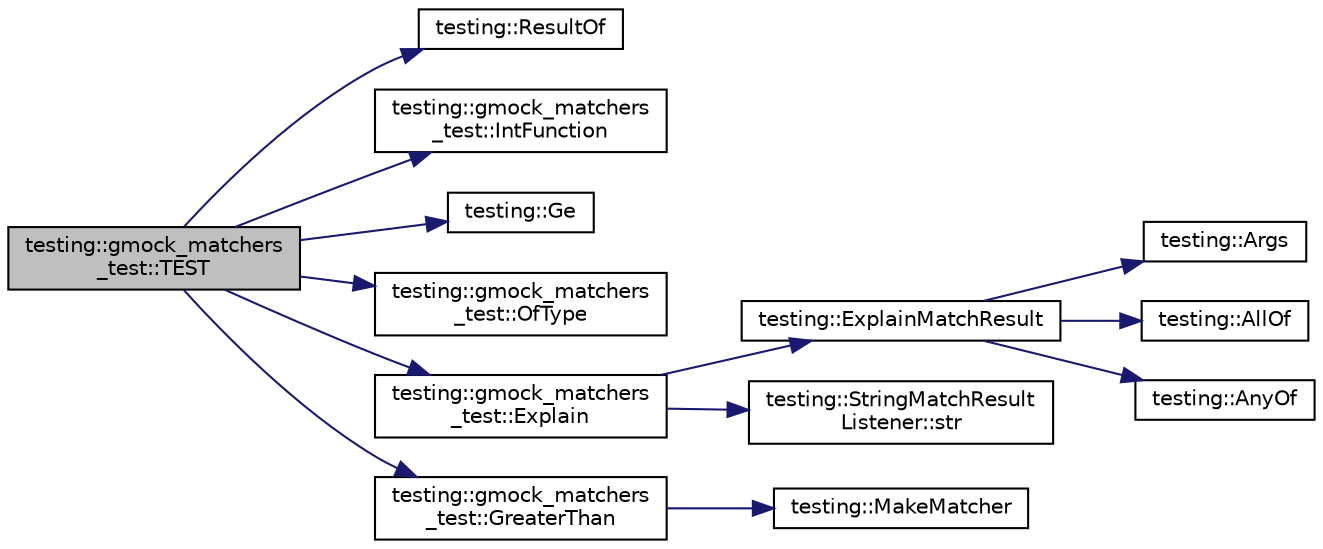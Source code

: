 digraph "testing::gmock_matchers_test::TEST"
{
  edge [fontname="Helvetica",fontsize="10",labelfontname="Helvetica",labelfontsize="10"];
  node [fontname="Helvetica",fontsize="10",shape=record];
  rankdir="LR";
  Node1341 [label="testing::gmock_matchers\l_test::TEST",height=0.2,width=0.4,color="black", fillcolor="grey75", style="filled", fontcolor="black"];
  Node1341 -> Node1342 [color="midnightblue",fontsize="10",style="solid",fontname="Helvetica"];
  Node1342 [label="testing::ResultOf",height=0.2,width=0.4,color="black", fillcolor="white", style="filled",URL="$d0/d75/namespacetesting.html#aaadb51dd383baa95f123ab891d4f8a5f"];
  Node1341 -> Node1343 [color="midnightblue",fontsize="10",style="solid",fontname="Helvetica"];
  Node1343 [label="testing::gmock_matchers\l_test::IntFunction",height=0.2,width=0.4,color="black", fillcolor="white", style="filled",URL="$d5/de1/namespacetesting_1_1gmock__matchers__test.html#a6e957b9dcda1186c6274a8895d1514b5"];
  Node1341 -> Node1344 [color="midnightblue",fontsize="10",style="solid",fontname="Helvetica"];
  Node1344 [label="testing::Ge",height=0.2,width=0.4,color="black", fillcolor="white", style="filled",URL="$d0/d75/namespacetesting.html#a42bb19b42d7830b972973a103d5e00f2"];
  Node1341 -> Node1345 [color="midnightblue",fontsize="10",style="solid",fontname="Helvetica"];
  Node1345 [label="testing::gmock_matchers\l_test::OfType",height=0.2,width=0.4,color="black", fillcolor="white", style="filled",URL="$d5/de1/namespacetesting_1_1gmock__matchers__test.html#aea4c2446402f87073f8fec944fc1113c"];
  Node1341 -> Node1346 [color="midnightblue",fontsize="10",style="solid",fontname="Helvetica"];
  Node1346 [label="testing::gmock_matchers\l_test::Explain",height=0.2,width=0.4,color="black", fillcolor="white", style="filled",URL="$d5/de1/namespacetesting_1_1gmock__matchers__test.html#a54e38d7df891801181af4c2acc38c3d5"];
  Node1346 -> Node1347 [color="midnightblue",fontsize="10",style="solid",fontname="Helvetica"];
  Node1347 [label="testing::ExplainMatchResult",height=0.2,width=0.4,color="black", fillcolor="white", style="filled",URL="$d0/d75/namespacetesting.html#a6d5fbd5104dafc63bf705dafbcb5ce18"];
  Node1347 -> Node1348 [color="midnightblue",fontsize="10",style="solid",fontname="Helvetica"];
  Node1348 [label="testing::Args",height=0.2,width=0.4,color="black", fillcolor="white", style="filled",URL="$d0/d75/namespacetesting.html#aaca153f67b689b8b9d5b8c67ecf8cee4"];
  Node1347 -> Node1349 [color="midnightblue",fontsize="10",style="solid",fontname="Helvetica"];
  Node1349 [label="testing::AllOf",height=0.2,width=0.4,color="black", fillcolor="white", style="filled",URL="$d0/d75/namespacetesting.html#af7618e8606c1cb45738163688944e2b7"];
  Node1347 -> Node1350 [color="midnightblue",fontsize="10",style="solid",fontname="Helvetica"];
  Node1350 [label="testing::AnyOf",height=0.2,width=0.4,color="black", fillcolor="white", style="filled",URL="$d0/d75/namespacetesting.html#a81cfefd9f75cdce827d5bc873cf73aac"];
  Node1346 -> Node1351 [color="midnightblue",fontsize="10",style="solid",fontname="Helvetica"];
  Node1351 [label="testing::StringMatchResult\lListener::str",height=0.2,width=0.4,color="black", fillcolor="white", style="filled",URL="$d9/dd6/classtesting_1_1_string_match_result_listener.html#a77e501016fa53b76e7eee1739d25dde9"];
  Node1341 -> Node1352 [color="midnightblue",fontsize="10",style="solid",fontname="Helvetica"];
  Node1352 [label="testing::gmock_matchers\l_test::GreaterThan",height=0.2,width=0.4,color="black", fillcolor="white", style="filled",URL="$d5/de1/namespacetesting_1_1gmock__matchers__test.html#a8cf8614a7c9adc8fb00e8af04895f97c"];
  Node1352 -> Node1353 [color="midnightblue",fontsize="10",style="solid",fontname="Helvetica"];
  Node1353 [label="testing::MakeMatcher",height=0.2,width=0.4,color="black", fillcolor="white", style="filled",URL="$d0/d75/namespacetesting.html#a37fd8029ac00e60952440a3d9cca8166"];
}
